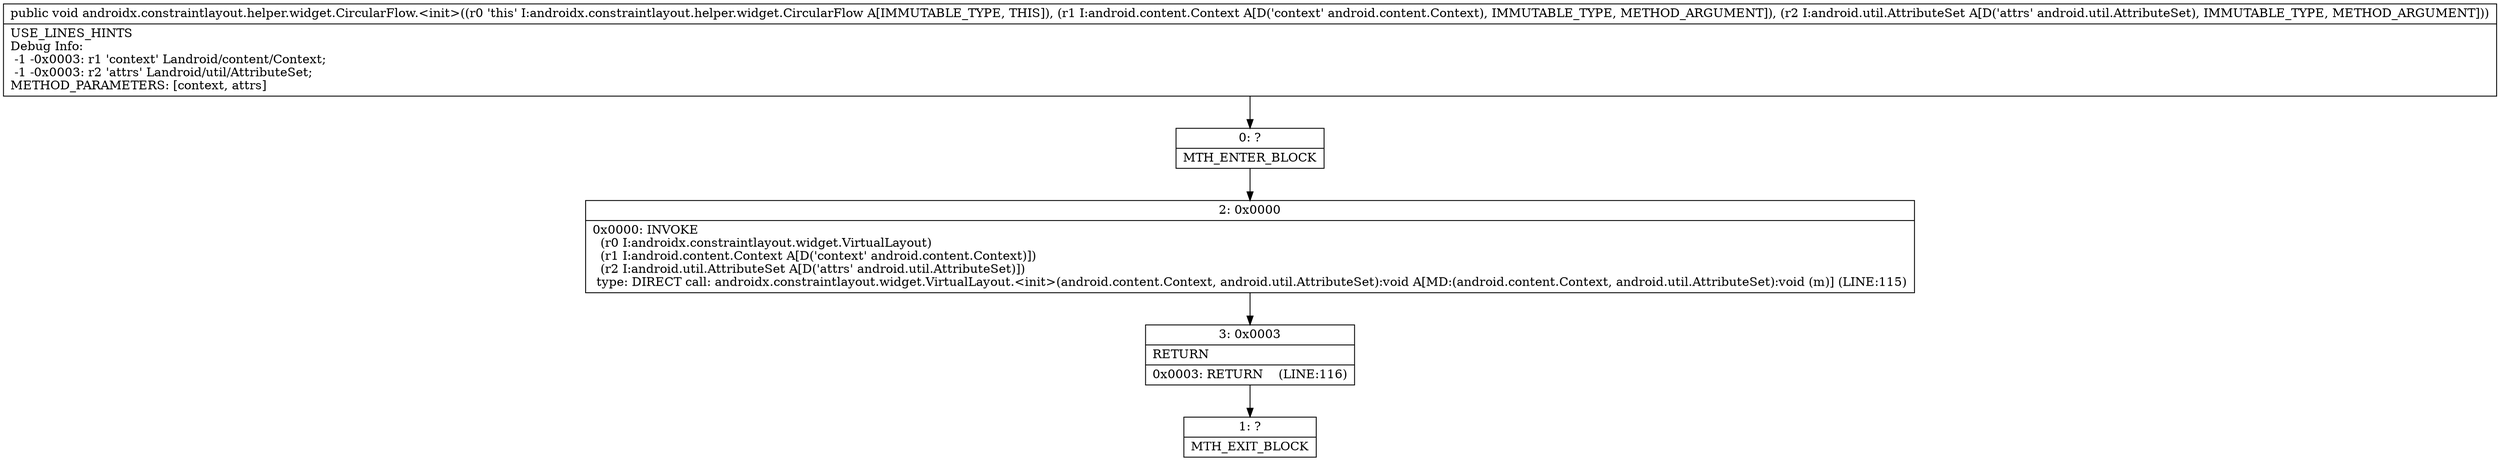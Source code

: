 digraph "CFG forandroidx.constraintlayout.helper.widget.CircularFlow.\<init\>(Landroid\/content\/Context;Landroid\/util\/AttributeSet;)V" {
Node_0 [shape=record,label="{0\:\ ?|MTH_ENTER_BLOCK\l}"];
Node_2 [shape=record,label="{2\:\ 0x0000|0x0000: INVOKE  \l  (r0 I:androidx.constraintlayout.widget.VirtualLayout)\l  (r1 I:android.content.Context A[D('context' android.content.Context)])\l  (r2 I:android.util.AttributeSet A[D('attrs' android.util.AttributeSet)])\l type: DIRECT call: androidx.constraintlayout.widget.VirtualLayout.\<init\>(android.content.Context, android.util.AttributeSet):void A[MD:(android.content.Context, android.util.AttributeSet):void (m)] (LINE:115)\l}"];
Node_3 [shape=record,label="{3\:\ 0x0003|RETURN\l|0x0003: RETURN    (LINE:116)\l}"];
Node_1 [shape=record,label="{1\:\ ?|MTH_EXIT_BLOCK\l}"];
MethodNode[shape=record,label="{public void androidx.constraintlayout.helper.widget.CircularFlow.\<init\>((r0 'this' I:androidx.constraintlayout.helper.widget.CircularFlow A[IMMUTABLE_TYPE, THIS]), (r1 I:android.content.Context A[D('context' android.content.Context), IMMUTABLE_TYPE, METHOD_ARGUMENT]), (r2 I:android.util.AttributeSet A[D('attrs' android.util.AttributeSet), IMMUTABLE_TYPE, METHOD_ARGUMENT]))  | USE_LINES_HINTS\lDebug Info:\l  \-1 \-0x0003: r1 'context' Landroid\/content\/Context;\l  \-1 \-0x0003: r2 'attrs' Landroid\/util\/AttributeSet;\lMETHOD_PARAMETERS: [context, attrs]\l}"];
MethodNode -> Node_0;Node_0 -> Node_2;
Node_2 -> Node_3;
Node_3 -> Node_1;
}

